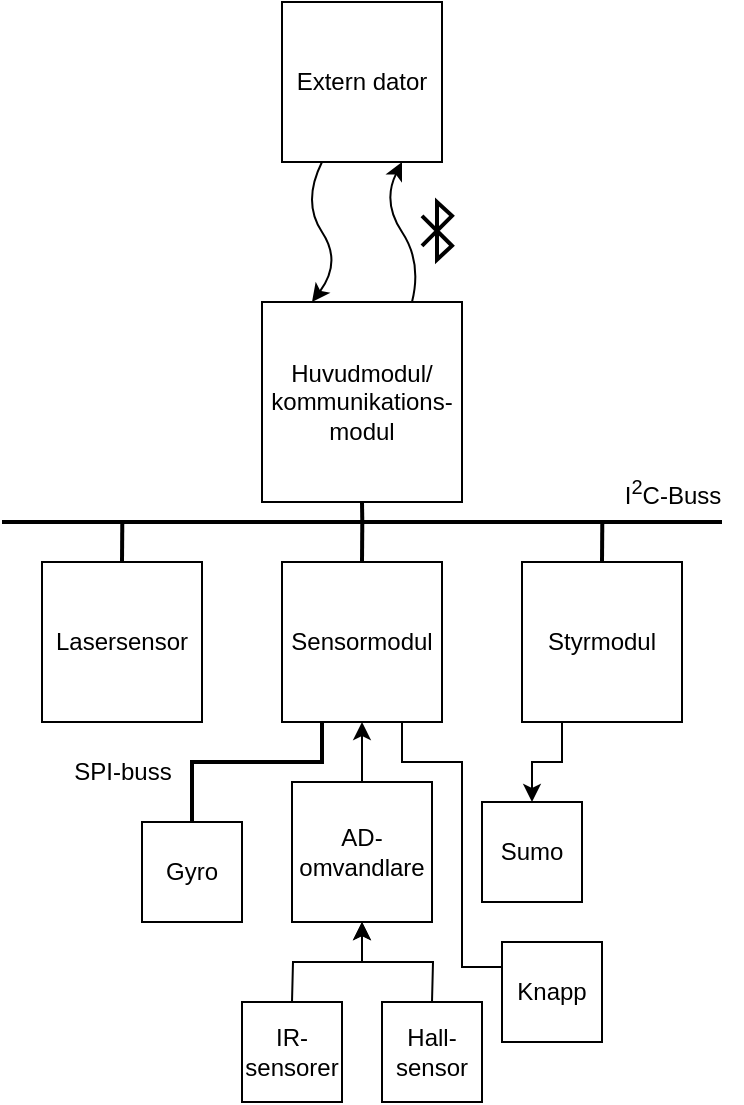 <mxfile version="22.0.4" type="google">
  <diagram name="Page-1" id="Z3Wa3N5RDXcFm6kQD6Vr">
    <mxGraphModel grid="1" page="1" gridSize="10" guides="1" tooltips="1" connect="1" arrows="1" fold="1" pageScale="1" pageWidth="2339" pageHeight="3300" math="0" shadow="0">
      <root>
        <mxCell id="0" />
        <mxCell id="1" parent="0" />
        <mxCell id="jIirBUzZ5BSsOmuKx3aa-16" style="edgeStyle=orthogonalEdgeStyle;rounded=0;orthogonalLoop=1;jettySize=auto;html=1;exitX=0.5;exitY=1;exitDx=0;exitDy=0;endArrow=none;endFill=0;strokeWidth=2;" edge="1" parent="1" source="HY_i06J81iXAwnbzSeIs-1">
          <mxGeometry relative="1" as="geometry">
            <mxPoint x="400.148" y="300" as="targetPoint" />
          </mxGeometry>
        </mxCell>
        <mxCell id="HY_i06J81iXAwnbzSeIs-1" value="Huvudmodul/&lt;br&gt;kommunikations-modul" style="whiteSpace=wrap;html=1;aspect=fixed;fillColor=none;" vertex="1" parent="1">
          <mxGeometry x="350" y="190" width="100" height="100" as="geometry" />
        </mxCell>
        <mxCell id="HY_i06J81iXAwnbzSeIs-4" value="" style="endArrow=none;html=1;rounded=0;strokeWidth=2;" edge="1" parent="1">
          <mxGeometry width="50" height="50" relative="1" as="geometry">
            <mxPoint x="220" y="300" as="sourcePoint" />
            <mxPoint x="580" y="300" as="targetPoint" />
          </mxGeometry>
        </mxCell>
        <mxCell id="jIirBUzZ5BSsOmuKx3aa-15" style="edgeStyle=orthogonalEdgeStyle;rounded=0;orthogonalLoop=1;jettySize=auto;html=1;exitX=0.5;exitY=0;exitDx=0;exitDy=0;endArrow=none;endFill=0;strokeWidth=2;" edge="1" parent="1" source="HY_i06J81iXAwnbzSeIs-6">
          <mxGeometry relative="1" as="geometry">
            <mxPoint x="400.148" y="300" as="targetPoint" />
          </mxGeometry>
        </mxCell>
        <mxCell id="HY_i06J81iXAwnbzSeIs-6" value="Sensormodul" style="whiteSpace=wrap;html=1;aspect=fixed;fillColor=none;" vertex="1" parent="1">
          <mxGeometry x="360" y="320" width="80" height="80" as="geometry" />
        </mxCell>
        <mxCell id="jIirBUzZ5BSsOmuKx3aa-18" style="edgeStyle=orthogonalEdgeStyle;rounded=0;orthogonalLoop=1;jettySize=auto;html=1;exitX=0.5;exitY=0;exitDx=0;exitDy=0;endArrow=none;endFill=0;strokeWidth=2;" edge="1" parent="1" source="HY_i06J81iXAwnbzSeIs-7">
          <mxGeometry relative="1" as="geometry">
            <mxPoint x="520.148" y="300" as="targetPoint" />
          </mxGeometry>
        </mxCell>
        <mxCell id="0rTvzVxeK4KBcYrv1Pf9-2" style="edgeStyle=orthogonalEdgeStyle;rounded=0;orthogonalLoop=1;jettySize=auto;html=1;exitX=0.25;exitY=1;exitDx=0;exitDy=0;entryX=0.5;entryY=0;entryDx=0;entryDy=0;" edge="1" parent="1" source="HY_i06J81iXAwnbzSeIs-7" target="jIirBUzZ5BSsOmuKx3aa-13">
          <mxGeometry relative="1" as="geometry" />
        </mxCell>
        <mxCell id="HY_i06J81iXAwnbzSeIs-7" value="Styrmodul" style="whiteSpace=wrap;html=1;aspect=fixed;fillColor=none;" vertex="1" parent="1">
          <mxGeometry x="480" y="320" width="80" height="80" as="geometry" />
        </mxCell>
        <mxCell id="jIirBUzZ5BSsOmuKx3aa-19" style="edgeStyle=orthogonalEdgeStyle;rounded=0;orthogonalLoop=1;jettySize=auto;html=1;exitX=0.5;exitY=0;exitDx=0;exitDy=0;endArrow=none;endFill=0;strokeWidth=2;" edge="1" parent="1" source="HY_i06J81iXAwnbzSeIs-8">
          <mxGeometry relative="1" as="geometry">
            <mxPoint x="280.148" y="300" as="targetPoint" />
          </mxGeometry>
        </mxCell>
        <mxCell id="HY_i06J81iXAwnbzSeIs-8" value="Lasersensor" style="whiteSpace=wrap;html=1;aspect=fixed;fillColor=none;" vertex="1" parent="1">
          <mxGeometry x="240" y="320" width="80" height="80" as="geometry" />
        </mxCell>
        <mxCell id="HY_i06J81iXAwnbzSeIs-9" value="I&lt;sup&gt;2&lt;/sup&gt;C-Buss" style="text;html=1;align=center;verticalAlign=middle;resizable=0;points=[];autosize=1;strokeColor=none;fillColor=none;" vertex="1" parent="1">
          <mxGeometry x="520" y="270" width="70" height="30" as="geometry" />
        </mxCell>
        <mxCell id="HY_i06J81iXAwnbzSeIs-14" value="Extern dator" style="whiteSpace=wrap;html=1;aspect=fixed;fillColor=none;" vertex="1" parent="1">
          <mxGeometry x="360" y="40" width="80" height="80" as="geometry" />
        </mxCell>
        <mxCell id="HY_i06J81iXAwnbzSeIs-21" value="" style="curved=1;endArrow=classic;html=1;rounded=0;exitX=0.25;exitY=1;exitDx=0;exitDy=0;entryX=0.25;entryY=0;entryDx=0;entryDy=0;" edge="1" parent="1" source="HY_i06J81iXAwnbzSeIs-14" target="HY_i06J81iXAwnbzSeIs-1">
          <mxGeometry width="50" height="50" relative="1" as="geometry">
            <mxPoint x="360" y="190" as="sourcePoint" />
            <mxPoint x="410" y="140" as="targetPoint" />
            <Array as="points">
              <mxPoint x="370" y="140" />
              <mxPoint x="390" y="170" />
            </Array>
          </mxGeometry>
        </mxCell>
        <mxCell id="jIirBUzZ5BSsOmuKx3aa-2" value="" style="curved=1;endArrow=none;html=1;rounded=0;exitX=0.25;exitY=1;exitDx=0;exitDy=0;entryX=0.75;entryY=0;entryDx=0;entryDy=0;endFill=0;startArrow=classic;startFill=1;" edge="1" parent="1" target="HY_i06J81iXAwnbzSeIs-1">
          <mxGeometry width="50" height="50" relative="1" as="geometry">
            <mxPoint x="420" y="120" as="sourcePoint" />
            <mxPoint x="420" y="200" as="targetPoint" />
            <Array as="points">
              <mxPoint x="410" y="140" />
              <mxPoint x="430" y="170" />
            </Array>
          </mxGeometry>
        </mxCell>
        <mxCell id="jIirBUzZ5BSsOmuKx3aa-3" value="" style="html=1;verticalLabelPosition=bottom;align=center;labelBackgroundColor=#ffffff;verticalAlign=top;strokeWidth=2;shadow=0;dashed=0;shape=mxgraph.ios7.icons.bluetooth;pointerEvents=1;" vertex="1" parent="1">
          <mxGeometry x="430" y="140" width="15" height="28.8" as="geometry" />
        </mxCell>
        <mxCell id="jIirBUzZ5BSsOmuKx3aa-9" style="edgeStyle=orthogonalEdgeStyle;rounded=0;orthogonalLoop=1;jettySize=auto;html=1;exitX=0.5;exitY=0;exitDx=0;exitDy=0;entryX=0.5;entryY=1;entryDx=0;entryDy=0;" edge="1" parent="1" source="jIirBUzZ5BSsOmuKx3aa-4" target="HY_i06J81iXAwnbzSeIs-6">
          <mxGeometry relative="1" as="geometry" />
        </mxCell>
        <mxCell id="jIirBUzZ5BSsOmuKx3aa-4" value="AD-omvandlare" style="whiteSpace=wrap;html=1;aspect=fixed;fillColor=none;" vertex="1" parent="1">
          <mxGeometry x="365" y="430" width="70" height="70" as="geometry" />
        </mxCell>
        <mxCell id="jIirBUzZ5BSsOmuKx3aa-7" style="edgeStyle=orthogonalEdgeStyle;rounded=0;orthogonalLoop=1;jettySize=auto;html=1;exitX=0.5;exitY=0;exitDx=0;exitDy=0;entryX=0.5;entryY=1;entryDx=0;entryDy=0;" edge="1" parent="1" target="jIirBUzZ5BSsOmuKx3aa-4">
          <mxGeometry relative="1" as="geometry">
            <mxPoint x="365.0" y="540.0" as="sourcePoint" />
          </mxGeometry>
        </mxCell>
        <mxCell id="jIirBUzZ5BSsOmuKx3aa-6" value="IR-sensorer" style="whiteSpace=wrap;html=1;aspect=fixed;fillColor=none;" vertex="1" parent="1">
          <mxGeometry x="340" y="540" width="50" height="50" as="geometry" />
        </mxCell>
        <mxCell id="jIirBUzZ5BSsOmuKx3aa-12" style="edgeStyle=orthogonalEdgeStyle;rounded=0;orthogonalLoop=1;jettySize=auto;html=1;exitX=0.5;exitY=0;exitDx=0;exitDy=0;entryX=0.5;entryY=1;entryDx=0;entryDy=0;" edge="1" parent="1" target="jIirBUzZ5BSsOmuKx3aa-4">
          <mxGeometry relative="1" as="geometry">
            <mxPoint x="435.0" y="540.0" as="sourcePoint" />
          </mxGeometry>
        </mxCell>
        <mxCell id="jIirBUzZ5BSsOmuKx3aa-10" value="Hall-sensor" style="whiteSpace=wrap;html=1;aspect=fixed;fillColor=none;" vertex="1" parent="1">
          <mxGeometry x="410" y="540" width="50" height="50" as="geometry" />
        </mxCell>
        <mxCell id="jIirBUzZ5BSsOmuKx3aa-13" value="Sumo" style="whiteSpace=wrap;html=1;aspect=fixed;fillColor=none;" vertex="1" parent="1">
          <mxGeometry x="460" y="440" width="50" height="50" as="geometry" />
        </mxCell>
        <mxCell id="0rTvzVxeK4KBcYrv1Pf9-5" style="edgeStyle=orthogonalEdgeStyle;rounded=0;orthogonalLoop=1;jettySize=auto;html=1;exitX=0.5;exitY=0;exitDx=0;exitDy=0;entryX=0.25;entryY=1;entryDx=0;entryDy=0;endArrow=none;endFill=0;strokeWidth=2;" edge="1" parent="1" source="0rTvzVxeK4KBcYrv1Pf9-3" target="HY_i06J81iXAwnbzSeIs-6">
          <mxGeometry relative="1" as="geometry">
            <Array as="points">
              <mxPoint x="315" y="420" />
              <mxPoint x="380" y="420" />
            </Array>
          </mxGeometry>
        </mxCell>
        <mxCell id="0rTvzVxeK4KBcYrv1Pf9-3" value="Gyro" style="whiteSpace=wrap;html=1;aspect=fixed;fillColor=none;" vertex="1" parent="1">
          <mxGeometry x="290" y="450" width="50" height="50" as="geometry" />
        </mxCell>
        <mxCell id="0rTvzVxeK4KBcYrv1Pf9-6" value="SPI-buss" style="text;html=1;align=center;verticalAlign=middle;resizable=0;points=[];autosize=1;strokeColor=none;fillColor=none;" vertex="1" parent="1">
          <mxGeometry x="245" y="410" width="70" height="30" as="geometry" />
        </mxCell>
        <mxCell id="iAGvb6EcOfTie0PhR-fK-4" style="edgeStyle=orthogonalEdgeStyle;rounded=0;orthogonalLoop=1;jettySize=auto;html=1;exitX=0;exitY=0.25;exitDx=0;exitDy=0;entryX=0.75;entryY=1;entryDx=0;entryDy=0;endArrow=none;endFill=0;" edge="1" parent="1" source="iAGvb6EcOfTie0PhR-fK-1" target="HY_i06J81iXAwnbzSeIs-6">
          <mxGeometry relative="1" as="geometry">
            <Array as="points">
              <mxPoint x="450" y="523" />
              <mxPoint x="450" y="420" />
              <mxPoint x="420" y="420" />
            </Array>
          </mxGeometry>
        </mxCell>
        <mxCell id="iAGvb6EcOfTie0PhR-fK-1" value="Knapp" style="whiteSpace=wrap;html=1;aspect=fixed;fillColor=none;" vertex="1" parent="1">
          <mxGeometry x="470" y="510" width="50" height="50" as="geometry" />
        </mxCell>
      </root>
    </mxGraphModel>
  </diagram>
</mxfile>
